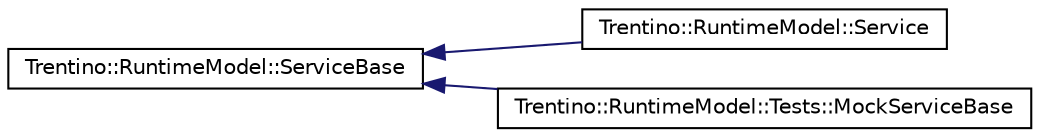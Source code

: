 digraph G
{
  edge [fontname="Helvetica",fontsize="10",labelfontname="Helvetica",labelfontsize="10"];
  node [fontname="Helvetica",fontsize="10",shape=record];
  rankdir="LR";
  Node1 [label="Trentino::RuntimeModel::ServiceBase",height=0.2,width=0.4,color="black", fillcolor="white", style="filled",URL="$class_trentino_1_1_runtime_model_1_1_service_base.html",tooltip="Represents an SCA service at runtime."];
  Node1 -> Node2 [dir="back",color="midnightblue",fontsize="10",style="solid",fontname="Helvetica"];
  Node2 [label="Trentino::RuntimeModel::Service",height=0.2,width=0.4,color="black", fillcolor="white", style="filled",URL="$class_trentino_1_1_runtime_model_1_1_service.html",tooltip="Represents an SCA service at runtime."];
  Node1 -> Node3 [dir="back",color="midnightblue",fontsize="10",style="solid",fontname="Helvetica"];
  Node3 [label="Trentino::RuntimeModel::Tests::MockServiceBase",height=0.2,width=0.4,color="black", fillcolor="white", style="filled",URL="$class_trentino_1_1_runtime_model_1_1_tests_1_1_mock_service_base.html"];
}
